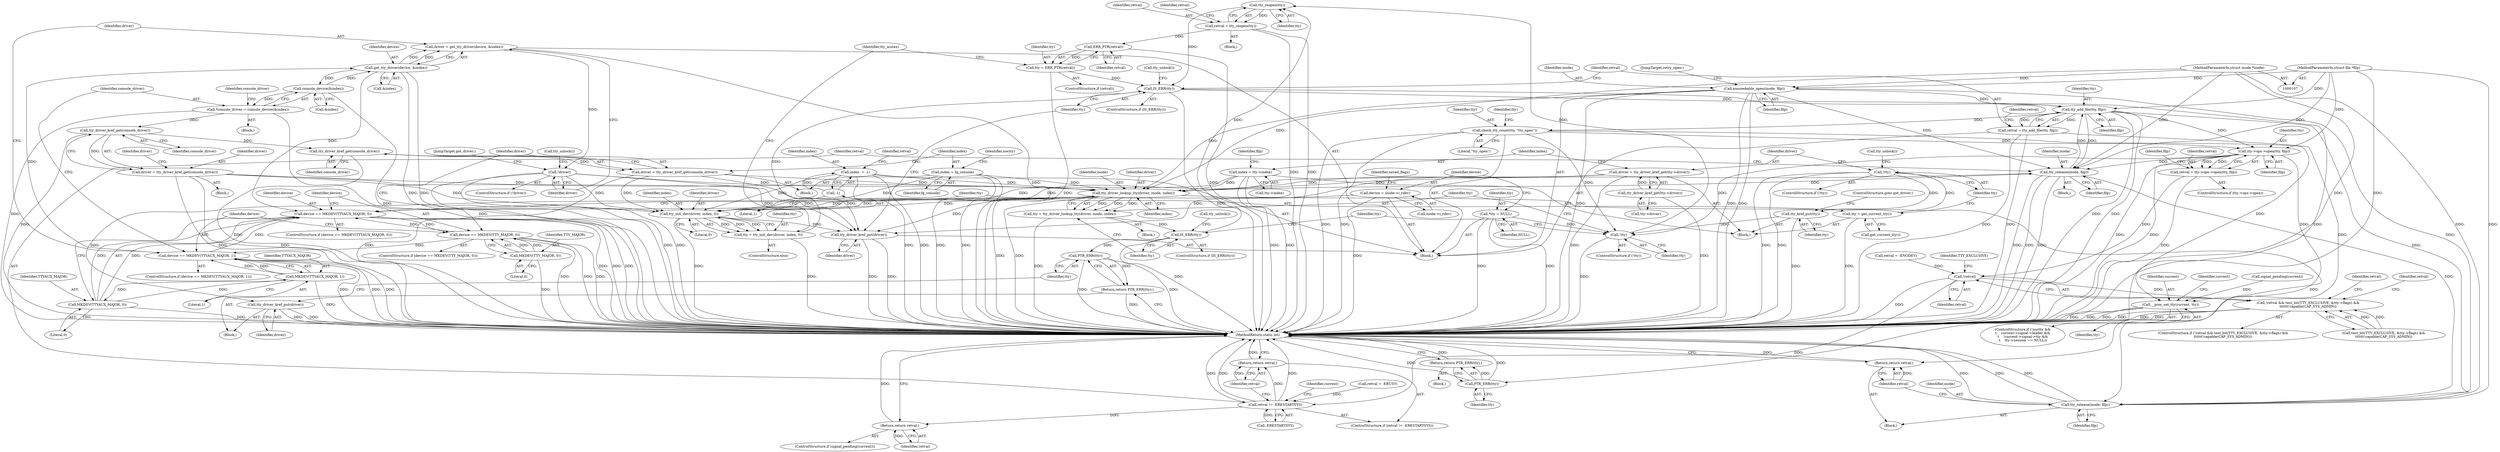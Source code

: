 digraph "0_linux_c290f8358acaeffd8e0c551ddcc24d1206143376@API" {
"1000297" [label="(Call,tty_reopen(tty))"];
"1000280" [label="(Call,IS_ERR(tty))"];
"1000273" [label="(Call,tty = tty_driver_lookup_tty(driver, inode, index))"];
"1000275" [label="(Call,tty_driver_lookup_tty(driver, inode, index))"];
"1000258" [label="(Call,!driver)"];
"1000251" [label="(Call,driver = get_tty_driver(device, &index))"];
"1000253" [label="(Call,get_tty_driver(device, &index))"];
"1000213" [label="(Call,device == MKDEV(TTYAUX_MAJOR, 1))"];
"1000194" [label="(Call,device == MKDEV(TTY_MAJOR, 0))"];
"1000154" [label="(Call,device == MKDEV(TTYAUX_MAJOR, 0))"];
"1000120" [label="(Call,device = inode->i_rdev)"];
"1000156" [label="(Call,MKDEV(TTYAUX_MAJOR, 0))"];
"1000215" [label="(Call,MKDEV(TTYAUX_MAJOR, 1))"];
"1000196" [label="(Call,MKDEV(TTY_MAJOR, 0))"];
"1000222" [label="(Call,console_device(&index))"];
"1000228" [label="(Call,driver = tty_driver_kref_get(console_driver))"];
"1000230" [label="(Call,tty_driver_kref_get(console_driver))"];
"1000220" [label="(Call,*console_driver = console_device(&index))"];
"1000174" [label="(Call,driver = tty_driver_kref_get(tty->driver))"];
"1000176" [label="(Call,tty_driver_kref_get(tty->driver))"];
"1000201" [label="(Call,driver = tty_driver_kref_get(console_driver))"];
"1000203" [label="(Call,tty_driver_kref_get(console_driver))"];
"1000131" [label="(Call,nonseekable_open(inode, filp))"];
"1000108" [label="(MethodParameterIn,struct inode *inode)"];
"1000109" [label="(MethodParameterIn,struct file *filp)"];
"1000404" [label="(Call,tty_release(inode, filp))"];
"1000327" [label="(Call,tty_add_file(tty, filp))"];
"1000318" [label="(Call,IS_ERR(tty))"];
"1000297" [label="(Call,tty_reopen(tty))"];
"1000270" [label="(Call,!tty)"];
"1000369" [label="(Call,tty->ops->open(tty, filp))"];
"1000339" [label="(Call,check_tty_count(tty, \"tty_open\"))"];
"1000190" [label="(Call,tty_kref_put(tty))"];
"1000164" [label="(Call,!tty)"];
"1000160" [label="(Call,tty = get_current_tty())"];
"1000112" [label="(Call,*tty = NULL)"];
"1000306" [label="(Call,tty = tty_init_dev(driver, index, 0))"];
"1000308" [label="(Call,tty_init_dev(driver, index, 0))"];
"1000205" [label="(Call,index = fg_console)"];
"1000180" [label="(Call,index = tty->index)"];
"1000142" [label="(Call,index  = -1)"];
"1000144" [label="(Call,-1)"];
"1000301" [label="(Call,tty = ERR_PTR(retval))"];
"1000303" [label="(Call,ERR_PTR(retval))"];
"1000295" [label="(Call,retval = tty_reopen(tty))"];
"1000323" [label="(Call,PTR_ERR(tty))"];
"1000322" [label="(Return,return PTR_ERR(tty);)"];
"1000325" [label="(Call,retval = tty_add_file(tty, filp))"];
"1000337" [label="(Return,return retval;)"];
"1000334" [label="(Call,tty_release(inode, filp))"];
"1000367" [label="(Call,retval = tty->ops->open(tty, filp))"];
"1000384" [label="(Call,!retval)"];
"1000383" [label="(Call,!retval && test_bit(TTY_EXCLUSIVE, &tty->flags) &&\n\t\t\t\t\t\t!capable(CAP_SYS_ADMIN))"];
"1000408" [label="(Call,retval != -ERESTARTSYS)"];
"1000412" [label="(Return,return retval;)"];
"1000417" [label="(Return,return retval;)"];
"1000290" [label="(Call,PTR_ERR(tty))"];
"1000289" [label="(Return,return PTR_ERR(tty);)"];
"1000287" [label="(Call,tty_driver_kref_put(driver))"];
"1000315" [label="(Call,tty_driver_kref_put(driver))"];
"1000470" [label="(Call,__proc_set_tty(current, tty))"];
"1000122" [label="(Call,inode->i_rdev)"];
"1000109" [label="(MethodParameterIn,struct file *filp)"];
"1000388" [label="(Identifier,TTY_EXCLUSIVE)"];
"1000131" [label="(Call,nonseekable_open(inode, filp))"];
"1000415" [label="(Call,signal_pending(current))"];
"1000174" [label="(Call,driver = tty_driver_kref_get(tty->driver))"];
"1000405" [label="(Identifier,inode)"];
"1000155" [label="(Identifier,device)"];
"1000259" [label="(Identifier,driver)"];
"1000310" [label="(Identifier,index)"];
"1000216" [label="(Identifier,TTYAUX_MAJOR)"];
"1000371" [label="(Identifier,filp)"];
"1000209" [label="(Identifier,noctty)"];
"1000311" [label="(Literal,0)"];
"1000336" [label="(Identifier,filp)"];
"1000296" [label="(Identifier,retval)"];
"1000385" [label="(Identifier,retval)"];
"1000386" [label="(Call,test_bit(TTY_EXCLUSIVE, &tty->flags) &&\n\t\t\t\t\t\t!capable(CAP_SYS_ADMIN))"];
"1000331" [label="(Identifier,retval)"];
"1000401" [label="(Identifier,retval)"];
"1000133" [label="(Identifier,filp)"];
"1000213" [label="(Call,device == MKDEV(TTYAUX_MAJOR, 1))"];
"1000196" [label="(Call,MKDEV(TTY_MAJOR, 0))"];
"1000367" [label="(Call,retval = tty->ops->open(tty, filp))"];
"1000199" [label="(Block,)"];
"1000370" [label="(Identifier,tty)"];
"1000321" [label="(Call,tty_unlock())"];
"1000226" [label="(Identifier,console_driver)"];
"1000305" [label="(ControlStructure,else)"];
"1000279" [label="(ControlStructure,if (IS_ERR(tty)))"];
"1000406" [label="(Identifier,filp)"];
"1000317" [label="(ControlStructure,if (IS_ERR(tty)))"];
"1000197" [label="(Identifier,TTY_MAJOR)"];
"1000278" [label="(Identifier,index)"];
"1000291" [label="(Identifier,tty)"];
"1000193" [label="(ControlStructure,if (device == MKDEV(TTY_MAJOR, 0)))"];
"1000227" [label="(Block,)"];
"1000143" [label="(Identifier,index)"];
"1000322" [label="(Return,return PTR_ERR(tty);)"];
"1000158" [label="(Literal,0)"];
"1000404" [label="(Call,tty_release(inode, filp))"];
"1000220" [label="(Call,*console_driver = console_device(&index))"];
"1000255" [label="(Call,&index)"];
"1000273" [label="(Call,tty = tty_driver_lookup_tty(driver, inode, index))"];
"1000270" [label="(Call,!tty)"];
"1000218" [label="(Block,)"];
"1000383" [label="(Call,!retval && test_bit(TTY_EXCLUSIVE, &tty->flags) &&\n\t\t\t\t\t\t!capable(CAP_SYS_ADMIN))"];
"1000408" [label="(Call,retval != -ERESTARTSYS)"];
"1000414" [label="(ControlStructure,if (signal_pending(current)))"];
"1000323" [label="(Call,PTR_ERR(tty))"];
"1000486" [label="(MethodReturn,static int)"];
"1000206" [label="(Identifier,index)"];
"1000301" [label="(Call,tty = ERR_PTR(retval))"];
"1000190" [label="(Call,tty_kref_put(tty))"];
"1000409" [label="(Identifier,retval)"];
"1000298" [label="(Identifier,tty)"];
"1000160" [label="(Call,tty = get_current_tty())"];
"1000120" [label="(Call,device = inode->i_rdev)"];
"1000191" [label="(Identifier,tty)"];
"1000274" [label="(Identifier,tty)"];
"1000288" [label="(Identifier,driver)"];
"1000297" [label="(Call,tty_reopen(tty))"];
"1000334" [label="(Call,tty_release(inode, filp))"];
"1000397" [label="(Identifier,retval)"];
"1000198" [label="(Literal,0)"];
"1000167" [label="(Call,tty_unlock())"];
"1000203" [label="(Call,tty_driver_kref_get(console_driver))"];
"1000373" [label="(Call,retval = -ENODEV)"];
"1000314" [label="(Identifier,tty_mutex)"];
"1000181" [label="(Identifier,index)"];
"1000471" [label="(Identifier,current)"];
"1000110" [label="(Block,)"];
"1000407" [label="(ControlStructure,if (retval != -ERESTARTSYS))"];
"1000337" [label="(Return,return retval;)"];
"1000382" [label="(ControlStructure,if (!retval && test_bit(TTY_EXCLUSIVE, &tty->flags) &&\n\t\t\t\t\t\t!capable(CAP_SYS_ADMIN)))"];
"1000282" [label="(Block,)"];
"1000347" [label="(Identifier,tty)"];
"1000339" [label="(Call,check_tty_count(tty, \"tty_open\"))"];
"1000177" [label="(Call,tty->driver)"];
"1000180" [label="(Call,index = tty->index)"];
"1000142" [label="(Call,index  = -1)"];
"1000253" [label="(Call,get_tty_driver(device, &index))"];
"1000153" [label="(ControlStructure,if (device == MKDEV(TTYAUX_MAJOR, 0)))"];
"1000304" [label="(Identifier,retval)"];
"1000212" [label="(ControlStructure,if (device == MKDEV(TTYAUX_MAJOR, 1)))"];
"1000127" [label="(Identifier,saved_flags)"];
"1000413" [label="(Identifier,retval)"];
"1000299" [label="(ControlStructure,if (retval))"];
"1000335" [label="(Identifier,inode)"];
"1000402" [label="(Block,)"];
"1000368" [label="(Identifier,retval)"];
"1000308" [label="(Call,tty_init_dev(driver, index, 0))"];
"1000113" [label="(Identifier,tty)"];
"1000230" [label="(Call,tty_driver_kref_get(console_driver))"];
"1000163" [label="(ControlStructure,if (!tty))"];
"1000327" [label="(Call,tty_add_file(tty, filp))"];
"1000257" [label="(ControlStructure,if (!driver))"];
"1000187" [label="(Identifier,filp)"];
"1000215" [label="(Call,MKDEV(TTYAUX_MAJOR, 1))"];
"1000147" [label="(Identifier,retval)"];
"1000114" [label="(Identifier,NULL)"];
"1000251" [label="(Call,driver = get_tty_driver(device, &index))"];
"1000318" [label="(Call,IS_ERR(tty))"];
"1000229" [label="(Identifier,driver)"];
"1000340" [label="(Identifier,tty)"];
"1000332" [label="(Block,)"];
"1000307" [label="(Identifier,tty)"];
"1000223" [label="(Call,&index)"];
"1000272" [label="(Block,)"];
"1000132" [label="(Identifier,inode)"];
"1000448" [label="(ControlStructure,if (!noctty &&\n\t    current->signal->leader &&\n\t    !current->signal->tty &&\n\t    tty->session == NULL))"];
"1000205" [label="(Call,index = fg_console)"];
"1000112" [label="(Call,*tty = NULL)"];
"1000214" [label="(Identifier,device)"];
"1000287" [label="(Call,tty_driver_kref_put(driver))"];
"1000329" [label="(Identifier,filp)"];
"1000276" [label="(Identifier,driver)"];
"1000161" [label="(Identifier,tty)"];
"1000182" [label="(Call,tty->index)"];
"1000303" [label="(Call,ERR_PTR(retval))"];
"1000195" [label="(Identifier,device)"];
"1000320" [label="(Block,)"];
"1000396" [label="(Call,retval = -EBUSY)"];
"1000254" [label="(Identifier,device)"];
"1000325" [label="(Call,retval = tty_add_file(tty, filp))"];
"1000315" [label="(Call,tty_driver_kref_put(driver))"];
"1000271" [label="(Identifier,tty)"];
"1000293" [label="(Identifier,tty)"];
"1000281" [label="(Identifier,tty)"];
"1000165" [label="(Identifier,tty)"];
"1000316" [label="(Identifier,driver)"];
"1000361" [label="(ControlStructure,if (tty->ops->open))"];
"1000233" [label="(Identifier,driver)"];
"1000477" [label="(Identifier,current)"];
"1000156" [label="(Call,MKDEV(TTYAUX_MAJOR, 0))"];
"1000302" [label="(Identifier,tty)"];
"1000283" [label="(Call,tty_unlock())"];
"1000134" [label="(JumpTarget,retry_open:)"];
"1000280" [label="(Call,IS_ERR(tty))"];
"1000221" [label="(Identifier,console_driver)"];
"1000412" [label="(Return,return retval;)"];
"1000202" [label="(Identifier,driver)"];
"1000217" [label="(Literal,1)"];
"1000418" [label="(Identifier,retval)"];
"1000162" [label="(Call,get_current_tty())"];
"1000417" [label="(Return,return retval;)"];
"1000300" [label="(Identifier,retval)"];
"1000207" [label="(Identifier,fg_console)"];
"1000269" [label="(ControlStructure,if (!tty))"];
"1000275" [label="(Call,tty_driver_lookup_tty(driver, inode, index))"];
"1000379" [label="(Identifier,filp)"];
"1000194" [label="(Call,device == MKDEV(TTY_MAJOR, 0))"];
"1000294" [label="(Block,)"];
"1000326" [label="(Identifier,retval)"];
"1000472" [label="(Identifier,tty)"];
"1000289" [label="(Return,return PTR_ERR(tty);)"];
"1000261" [label="(Call,tty_unlock())"];
"1000231" [label="(Identifier,console_driver)"];
"1000309" [label="(Identifier,driver)"];
"1000175" [label="(Identifier,driver)"];
"1000228" [label="(Call,driver = tty_driver_kref_get(console_driver))"];
"1000204" [label="(Identifier,console_driver)"];
"1000384" [label="(Call,!retval)"];
"1000144" [label="(Call,-1)"];
"1000290" [label="(Call,PTR_ERR(tty))"];
"1000192" [label="(ControlStructure,goto got_driver;)"];
"1000201" [label="(Call,driver = tty_driver_kref_get(console_driver))"];
"1000176" [label="(Call,tty_driver_kref_get(tty->driver))"];
"1000328" [label="(Identifier,tty)"];
"1000338" [label="(Identifier,retval)"];
"1000319" [label="(Identifier,tty)"];
"1000470" [label="(Call,__proc_set_tty(current, tty))"];
"1000410" [label="(Call,-ERESTARTSYS)"];
"1000222" [label="(Call,console_device(&index))"];
"1000341" [label="(Literal,\"tty_open\")"];
"1000252" [label="(Identifier,driver)"];
"1000157" [label="(Identifier,TTYAUX_MAJOR)"];
"1000295" [label="(Call,retval = tty_reopen(tty))"];
"1000121" [label="(Identifier,device)"];
"1000159" [label="(Block,)"];
"1000154" [label="(Call,device == MKDEV(TTYAUX_MAJOR, 0))"];
"1000277" [label="(Identifier,inode)"];
"1000416" [label="(Identifier,current)"];
"1000268" [label="(JumpTarget,got_driver:)"];
"1000324" [label="(Identifier,tty)"];
"1000306" [label="(Call,tty = tty_init_dev(driver, index, 0))"];
"1000369" [label="(Call,tty->ops->open(tty, filp))"];
"1000164" [label="(Call,!tty)"];
"1000258" [label="(Call,!driver)"];
"1000145" [label="(Literal,1)"];
"1000108" [label="(MethodParameterIn,struct inode *inode)"];
"1000297" -> "1000295"  [label="AST: "];
"1000297" -> "1000298"  [label="CFG: "];
"1000298" -> "1000297"  [label="AST: "];
"1000295" -> "1000297"  [label="CFG: "];
"1000297" -> "1000295"  [label="DDG: "];
"1000280" -> "1000297"  [label="DDG: "];
"1000270" -> "1000297"  [label="DDG: "];
"1000297" -> "1000318"  [label="DDG: "];
"1000280" -> "1000279"  [label="AST: "];
"1000280" -> "1000281"  [label="CFG: "];
"1000281" -> "1000280"  [label="AST: "];
"1000283" -> "1000280"  [label="CFG: "];
"1000293" -> "1000280"  [label="CFG: "];
"1000280" -> "1000486"  [label="DDG: "];
"1000273" -> "1000280"  [label="DDG: "];
"1000280" -> "1000290"  [label="DDG: "];
"1000273" -> "1000272"  [label="AST: "];
"1000273" -> "1000275"  [label="CFG: "];
"1000274" -> "1000273"  [label="AST: "];
"1000275" -> "1000273"  [label="AST: "];
"1000281" -> "1000273"  [label="CFG: "];
"1000273" -> "1000486"  [label="DDG: "];
"1000275" -> "1000273"  [label="DDG: "];
"1000275" -> "1000273"  [label="DDG: "];
"1000275" -> "1000273"  [label="DDG: "];
"1000275" -> "1000278"  [label="CFG: "];
"1000276" -> "1000275"  [label="AST: "];
"1000277" -> "1000275"  [label="AST: "];
"1000278" -> "1000275"  [label="AST: "];
"1000275" -> "1000486"  [label="DDG: "];
"1000275" -> "1000486"  [label="DDG: "];
"1000258" -> "1000275"  [label="DDG: "];
"1000228" -> "1000275"  [label="DDG: "];
"1000174" -> "1000275"  [label="DDG: "];
"1000201" -> "1000275"  [label="DDG: "];
"1000131" -> "1000275"  [label="DDG: "];
"1000404" -> "1000275"  [label="DDG: "];
"1000108" -> "1000275"  [label="DDG: "];
"1000205" -> "1000275"  [label="DDG: "];
"1000180" -> "1000275"  [label="DDG: "];
"1000142" -> "1000275"  [label="DDG: "];
"1000275" -> "1000287"  [label="DDG: "];
"1000275" -> "1000308"  [label="DDG: "];
"1000275" -> "1000308"  [label="DDG: "];
"1000275" -> "1000315"  [label="DDG: "];
"1000275" -> "1000334"  [label="DDG: "];
"1000275" -> "1000404"  [label="DDG: "];
"1000258" -> "1000257"  [label="AST: "];
"1000258" -> "1000259"  [label="CFG: "];
"1000259" -> "1000258"  [label="AST: "];
"1000261" -> "1000258"  [label="CFG: "];
"1000268" -> "1000258"  [label="CFG: "];
"1000258" -> "1000486"  [label="DDG: "];
"1000258" -> "1000486"  [label="DDG: "];
"1000251" -> "1000258"  [label="DDG: "];
"1000258" -> "1000308"  [label="DDG: "];
"1000258" -> "1000315"  [label="DDG: "];
"1000251" -> "1000110"  [label="AST: "];
"1000251" -> "1000253"  [label="CFG: "];
"1000252" -> "1000251"  [label="AST: "];
"1000253" -> "1000251"  [label="AST: "];
"1000259" -> "1000251"  [label="CFG: "];
"1000251" -> "1000486"  [label="DDG: "];
"1000253" -> "1000251"  [label="DDG: "];
"1000253" -> "1000251"  [label="DDG: "];
"1000253" -> "1000255"  [label="CFG: "];
"1000254" -> "1000253"  [label="AST: "];
"1000255" -> "1000253"  [label="AST: "];
"1000253" -> "1000486"  [label="DDG: "];
"1000253" -> "1000486"  [label="DDG: "];
"1000253" -> "1000154"  [label="DDG: "];
"1000253" -> "1000222"  [label="DDG: "];
"1000213" -> "1000253"  [label="DDG: "];
"1000222" -> "1000253"  [label="DDG: "];
"1000213" -> "1000212"  [label="AST: "];
"1000213" -> "1000215"  [label="CFG: "];
"1000214" -> "1000213"  [label="AST: "];
"1000215" -> "1000213"  [label="AST: "];
"1000221" -> "1000213"  [label="CFG: "];
"1000252" -> "1000213"  [label="CFG: "];
"1000213" -> "1000486"  [label="DDG: "];
"1000213" -> "1000486"  [label="DDG: "];
"1000213" -> "1000486"  [label="DDG: "];
"1000213" -> "1000154"  [label="DDG: "];
"1000194" -> "1000213"  [label="DDG: "];
"1000215" -> "1000213"  [label="DDG: "];
"1000215" -> "1000213"  [label="DDG: "];
"1000194" -> "1000193"  [label="AST: "];
"1000194" -> "1000196"  [label="CFG: "];
"1000195" -> "1000194"  [label="AST: "];
"1000196" -> "1000194"  [label="AST: "];
"1000202" -> "1000194"  [label="CFG: "];
"1000214" -> "1000194"  [label="CFG: "];
"1000194" -> "1000486"  [label="DDG: "];
"1000194" -> "1000486"  [label="DDG: "];
"1000194" -> "1000486"  [label="DDG: "];
"1000194" -> "1000154"  [label="DDG: "];
"1000154" -> "1000194"  [label="DDG: "];
"1000196" -> "1000194"  [label="DDG: "];
"1000196" -> "1000194"  [label="DDG: "];
"1000154" -> "1000153"  [label="AST: "];
"1000154" -> "1000156"  [label="CFG: "];
"1000155" -> "1000154"  [label="AST: "];
"1000156" -> "1000154"  [label="AST: "];
"1000161" -> "1000154"  [label="CFG: "];
"1000195" -> "1000154"  [label="CFG: "];
"1000154" -> "1000486"  [label="DDG: "];
"1000154" -> "1000486"  [label="DDG: "];
"1000154" -> "1000486"  [label="DDG: "];
"1000120" -> "1000154"  [label="DDG: "];
"1000156" -> "1000154"  [label="DDG: "];
"1000156" -> "1000154"  [label="DDG: "];
"1000120" -> "1000110"  [label="AST: "];
"1000120" -> "1000122"  [label="CFG: "];
"1000121" -> "1000120"  [label="AST: "];
"1000122" -> "1000120"  [label="AST: "];
"1000127" -> "1000120"  [label="CFG: "];
"1000120" -> "1000486"  [label="DDG: "];
"1000156" -> "1000158"  [label="CFG: "];
"1000157" -> "1000156"  [label="AST: "];
"1000158" -> "1000156"  [label="AST: "];
"1000156" -> "1000486"  [label="DDG: "];
"1000215" -> "1000156"  [label="DDG: "];
"1000156" -> "1000215"  [label="DDG: "];
"1000215" -> "1000217"  [label="CFG: "];
"1000216" -> "1000215"  [label="AST: "];
"1000217" -> "1000215"  [label="AST: "];
"1000215" -> "1000486"  [label="DDG: "];
"1000196" -> "1000198"  [label="CFG: "];
"1000197" -> "1000196"  [label="AST: "];
"1000198" -> "1000196"  [label="AST: "];
"1000196" -> "1000486"  [label="DDG: "];
"1000222" -> "1000220"  [label="AST: "];
"1000222" -> "1000223"  [label="CFG: "];
"1000223" -> "1000222"  [label="AST: "];
"1000220" -> "1000222"  [label="CFG: "];
"1000222" -> "1000486"  [label="DDG: "];
"1000222" -> "1000220"  [label="DDG: "];
"1000228" -> "1000227"  [label="AST: "];
"1000228" -> "1000230"  [label="CFG: "];
"1000229" -> "1000228"  [label="AST: "];
"1000230" -> "1000228"  [label="AST: "];
"1000233" -> "1000228"  [label="CFG: "];
"1000228" -> "1000486"  [label="DDG: "];
"1000228" -> "1000486"  [label="DDG: "];
"1000230" -> "1000228"  [label="DDG: "];
"1000228" -> "1000308"  [label="DDG: "];
"1000228" -> "1000315"  [label="DDG: "];
"1000230" -> "1000231"  [label="CFG: "];
"1000231" -> "1000230"  [label="AST: "];
"1000230" -> "1000486"  [label="DDG: "];
"1000230" -> "1000203"  [label="DDG: "];
"1000220" -> "1000230"  [label="DDG: "];
"1000220" -> "1000218"  [label="AST: "];
"1000221" -> "1000220"  [label="AST: "];
"1000226" -> "1000220"  [label="CFG: "];
"1000220" -> "1000486"  [label="DDG: "];
"1000220" -> "1000486"  [label="DDG: "];
"1000174" -> "1000159"  [label="AST: "];
"1000174" -> "1000176"  [label="CFG: "];
"1000175" -> "1000174"  [label="AST: "];
"1000176" -> "1000174"  [label="AST: "];
"1000181" -> "1000174"  [label="CFG: "];
"1000174" -> "1000486"  [label="DDG: "];
"1000176" -> "1000174"  [label="DDG: "];
"1000174" -> "1000308"  [label="DDG: "];
"1000174" -> "1000315"  [label="DDG: "];
"1000176" -> "1000177"  [label="CFG: "];
"1000177" -> "1000176"  [label="AST: "];
"1000176" -> "1000486"  [label="DDG: "];
"1000201" -> "1000199"  [label="AST: "];
"1000201" -> "1000203"  [label="CFG: "];
"1000202" -> "1000201"  [label="AST: "];
"1000203" -> "1000201"  [label="AST: "];
"1000206" -> "1000201"  [label="CFG: "];
"1000201" -> "1000486"  [label="DDG: "];
"1000203" -> "1000201"  [label="DDG: "];
"1000201" -> "1000308"  [label="DDG: "];
"1000201" -> "1000315"  [label="DDG: "];
"1000203" -> "1000204"  [label="CFG: "];
"1000204" -> "1000203"  [label="AST: "];
"1000203" -> "1000486"  [label="DDG: "];
"1000131" -> "1000110"  [label="AST: "];
"1000131" -> "1000133"  [label="CFG: "];
"1000132" -> "1000131"  [label="AST: "];
"1000133" -> "1000131"  [label="AST: "];
"1000134" -> "1000131"  [label="CFG: "];
"1000131" -> "1000486"  [label="DDG: "];
"1000131" -> "1000486"  [label="DDG: "];
"1000131" -> "1000486"  [label="DDG: "];
"1000108" -> "1000131"  [label="DDG: "];
"1000109" -> "1000131"  [label="DDG: "];
"1000131" -> "1000327"  [label="DDG: "];
"1000131" -> "1000334"  [label="DDG: "];
"1000131" -> "1000404"  [label="DDG: "];
"1000108" -> "1000107"  [label="AST: "];
"1000108" -> "1000486"  [label="DDG: "];
"1000108" -> "1000334"  [label="DDG: "];
"1000108" -> "1000404"  [label="DDG: "];
"1000109" -> "1000107"  [label="AST: "];
"1000109" -> "1000486"  [label="DDG: "];
"1000109" -> "1000327"  [label="DDG: "];
"1000109" -> "1000334"  [label="DDG: "];
"1000109" -> "1000369"  [label="DDG: "];
"1000109" -> "1000404"  [label="DDG: "];
"1000404" -> "1000402"  [label="AST: "];
"1000404" -> "1000406"  [label="CFG: "];
"1000405" -> "1000404"  [label="AST: "];
"1000406" -> "1000404"  [label="AST: "];
"1000409" -> "1000404"  [label="CFG: "];
"1000404" -> "1000486"  [label="DDG: "];
"1000404" -> "1000486"  [label="DDG: "];
"1000404" -> "1000486"  [label="DDG: "];
"1000404" -> "1000327"  [label="DDG: "];
"1000404" -> "1000334"  [label="DDG: "];
"1000327" -> "1000404"  [label="DDG: "];
"1000369" -> "1000404"  [label="DDG: "];
"1000327" -> "1000325"  [label="AST: "];
"1000327" -> "1000329"  [label="CFG: "];
"1000328" -> "1000327"  [label="AST: "];
"1000329" -> "1000327"  [label="AST: "];
"1000325" -> "1000327"  [label="CFG: "];
"1000327" -> "1000486"  [label="DDG: "];
"1000327" -> "1000486"  [label="DDG: "];
"1000327" -> "1000325"  [label="DDG: "];
"1000327" -> "1000325"  [label="DDG: "];
"1000318" -> "1000327"  [label="DDG: "];
"1000327" -> "1000334"  [label="DDG: "];
"1000327" -> "1000339"  [label="DDG: "];
"1000327" -> "1000369"  [label="DDG: "];
"1000318" -> "1000317"  [label="AST: "];
"1000318" -> "1000319"  [label="CFG: "];
"1000319" -> "1000318"  [label="AST: "];
"1000321" -> "1000318"  [label="CFG: "];
"1000326" -> "1000318"  [label="CFG: "];
"1000318" -> "1000486"  [label="DDG: "];
"1000306" -> "1000318"  [label="DDG: "];
"1000301" -> "1000318"  [label="DDG: "];
"1000318" -> "1000323"  [label="DDG: "];
"1000270" -> "1000269"  [label="AST: "];
"1000270" -> "1000271"  [label="CFG: "];
"1000271" -> "1000270"  [label="AST: "];
"1000274" -> "1000270"  [label="CFG: "];
"1000293" -> "1000270"  [label="CFG: "];
"1000270" -> "1000486"  [label="DDG: "];
"1000369" -> "1000270"  [label="DDG: "];
"1000190" -> "1000270"  [label="DDG: "];
"1000339" -> "1000270"  [label="DDG: "];
"1000112" -> "1000270"  [label="DDG: "];
"1000369" -> "1000367"  [label="AST: "];
"1000369" -> "1000371"  [label="CFG: "];
"1000370" -> "1000369"  [label="AST: "];
"1000371" -> "1000369"  [label="AST: "];
"1000367" -> "1000369"  [label="CFG: "];
"1000369" -> "1000486"  [label="DDG: "];
"1000369" -> "1000486"  [label="DDG: "];
"1000369" -> "1000367"  [label="DDG: "];
"1000369" -> "1000367"  [label="DDG: "];
"1000339" -> "1000369"  [label="DDG: "];
"1000369" -> "1000470"  [label="DDG: "];
"1000339" -> "1000110"  [label="AST: "];
"1000339" -> "1000341"  [label="CFG: "];
"1000340" -> "1000339"  [label="AST: "];
"1000341" -> "1000339"  [label="AST: "];
"1000347" -> "1000339"  [label="CFG: "];
"1000339" -> "1000486"  [label="DDG: "];
"1000339" -> "1000486"  [label="DDG: "];
"1000339" -> "1000470"  [label="DDG: "];
"1000190" -> "1000159"  [label="AST: "];
"1000190" -> "1000191"  [label="CFG: "];
"1000191" -> "1000190"  [label="AST: "];
"1000192" -> "1000190"  [label="CFG: "];
"1000190" -> "1000486"  [label="DDG: "];
"1000164" -> "1000190"  [label="DDG: "];
"1000164" -> "1000163"  [label="AST: "];
"1000164" -> "1000165"  [label="CFG: "];
"1000165" -> "1000164"  [label="AST: "];
"1000167" -> "1000164"  [label="CFG: "];
"1000175" -> "1000164"  [label="CFG: "];
"1000164" -> "1000486"  [label="DDG: "];
"1000164" -> "1000486"  [label="DDG: "];
"1000160" -> "1000164"  [label="DDG: "];
"1000160" -> "1000159"  [label="AST: "];
"1000160" -> "1000162"  [label="CFG: "];
"1000161" -> "1000160"  [label="AST: "];
"1000162" -> "1000160"  [label="AST: "];
"1000165" -> "1000160"  [label="CFG: "];
"1000160" -> "1000486"  [label="DDG: "];
"1000112" -> "1000110"  [label="AST: "];
"1000112" -> "1000114"  [label="CFG: "];
"1000113" -> "1000112"  [label="AST: "];
"1000114" -> "1000112"  [label="AST: "];
"1000121" -> "1000112"  [label="CFG: "];
"1000112" -> "1000486"  [label="DDG: "];
"1000112" -> "1000486"  [label="DDG: "];
"1000306" -> "1000305"  [label="AST: "];
"1000306" -> "1000308"  [label="CFG: "];
"1000307" -> "1000306"  [label="AST: "];
"1000308" -> "1000306"  [label="AST: "];
"1000314" -> "1000306"  [label="CFG: "];
"1000306" -> "1000486"  [label="DDG: "];
"1000308" -> "1000306"  [label="DDG: "];
"1000308" -> "1000306"  [label="DDG: "];
"1000308" -> "1000306"  [label="DDG: "];
"1000308" -> "1000311"  [label="CFG: "];
"1000309" -> "1000308"  [label="AST: "];
"1000310" -> "1000308"  [label="AST: "];
"1000311" -> "1000308"  [label="AST: "];
"1000308" -> "1000486"  [label="DDG: "];
"1000205" -> "1000308"  [label="DDG: "];
"1000180" -> "1000308"  [label="DDG: "];
"1000142" -> "1000308"  [label="DDG: "];
"1000308" -> "1000315"  [label="DDG: "];
"1000205" -> "1000199"  [label="AST: "];
"1000205" -> "1000207"  [label="CFG: "];
"1000206" -> "1000205"  [label="AST: "];
"1000207" -> "1000205"  [label="AST: "];
"1000209" -> "1000205"  [label="CFG: "];
"1000205" -> "1000486"  [label="DDG: "];
"1000205" -> "1000486"  [label="DDG: "];
"1000180" -> "1000159"  [label="AST: "];
"1000180" -> "1000182"  [label="CFG: "];
"1000181" -> "1000180"  [label="AST: "];
"1000182" -> "1000180"  [label="AST: "];
"1000187" -> "1000180"  [label="CFG: "];
"1000180" -> "1000486"  [label="DDG: "];
"1000180" -> "1000486"  [label="DDG: "];
"1000142" -> "1000110"  [label="AST: "];
"1000142" -> "1000144"  [label="CFG: "];
"1000143" -> "1000142"  [label="AST: "];
"1000144" -> "1000142"  [label="AST: "];
"1000147" -> "1000142"  [label="CFG: "];
"1000142" -> "1000486"  [label="DDG: "];
"1000142" -> "1000486"  [label="DDG: "];
"1000144" -> "1000142"  [label="DDG: "];
"1000144" -> "1000145"  [label="CFG: "];
"1000145" -> "1000144"  [label="AST: "];
"1000301" -> "1000299"  [label="AST: "];
"1000301" -> "1000303"  [label="CFG: "];
"1000302" -> "1000301"  [label="AST: "];
"1000303" -> "1000301"  [label="AST: "];
"1000314" -> "1000301"  [label="CFG: "];
"1000301" -> "1000486"  [label="DDG: "];
"1000303" -> "1000301"  [label="DDG: "];
"1000303" -> "1000304"  [label="CFG: "];
"1000304" -> "1000303"  [label="AST: "];
"1000303" -> "1000486"  [label="DDG: "];
"1000295" -> "1000303"  [label="DDG: "];
"1000295" -> "1000294"  [label="AST: "];
"1000296" -> "1000295"  [label="AST: "];
"1000300" -> "1000295"  [label="CFG: "];
"1000295" -> "1000486"  [label="DDG: "];
"1000295" -> "1000486"  [label="DDG: "];
"1000323" -> "1000322"  [label="AST: "];
"1000323" -> "1000324"  [label="CFG: "];
"1000324" -> "1000323"  [label="AST: "];
"1000322" -> "1000323"  [label="CFG: "];
"1000323" -> "1000486"  [label="DDG: "];
"1000323" -> "1000486"  [label="DDG: "];
"1000323" -> "1000322"  [label="DDG: "];
"1000322" -> "1000320"  [label="AST: "];
"1000486" -> "1000322"  [label="CFG: "];
"1000322" -> "1000486"  [label="DDG: "];
"1000325" -> "1000110"  [label="AST: "];
"1000326" -> "1000325"  [label="AST: "];
"1000331" -> "1000325"  [label="CFG: "];
"1000325" -> "1000486"  [label="DDG: "];
"1000325" -> "1000486"  [label="DDG: "];
"1000325" -> "1000337"  [label="DDG: "];
"1000337" -> "1000332"  [label="AST: "];
"1000337" -> "1000338"  [label="CFG: "];
"1000338" -> "1000337"  [label="AST: "];
"1000486" -> "1000337"  [label="CFG: "];
"1000337" -> "1000486"  [label="DDG: "];
"1000338" -> "1000337"  [label="DDG: "];
"1000334" -> "1000332"  [label="AST: "];
"1000334" -> "1000336"  [label="CFG: "];
"1000335" -> "1000334"  [label="AST: "];
"1000336" -> "1000334"  [label="AST: "];
"1000338" -> "1000334"  [label="CFG: "];
"1000334" -> "1000486"  [label="DDG: "];
"1000334" -> "1000486"  [label="DDG: "];
"1000334" -> "1000486"  [label="DDG: "];
"1000367" -> "1000361"  [label="AST: "];
"1000368" -> "1000367"  [label="AST: "];
"1000379" -> "1000367"  [label="CFG: "];
"1000367" -> "1000486"  [label="DDG: "];
"1000367" -> "1000384"  [label="DDG: "];
"1000384" -> "1000383"  [label="AST: "];
"1000384" -> "1000385"  [label="CFG: "];
"1000385" -> "1000384"  [label="AST: "];
"1000388" -> "1000384"  [label="CFG: "];
"1000383" -> "1000384"  [label="CFG: "];
"1000384" -> "1000486"  [label="DDG: "];
"1000384" -> "1000383"  [label="DDG: "];
"1000373" -> "1000384"  [label="DDG: "];
"1000384" -> "1000408"  [label="DDG: "];
"1000383" -> "1000382"  [label="AST: "];
"1000383" -> "1000386"  [label="CFG: "];
"1000386" -> "1000383"  [label="AST: "];
"1000397" -> "1000383"  [label="CFG: "];
"1000401" -> "1000383"  [label="CFG: "];
"1000383" -> "1000486"  [label="DDG: "];
"1000383" -> "1000486"  [label="DDG: "];
"1000383" -> "1000486"  [label="DDG: "];
"1000386" -> "1000383"  [label="DDG: "];
"1000386" -> "1000383"  [label="DDG: "];
"1000408" -> "1000407"  [label="AST: "];
"1000408" -> "1000410"  [label="CFG: "];
"1000409" -> "1000408"  [label="AST: "];
"1000410" -> "1000408"  [label="AST: "];
"1000413" -> "1000408"  [label="CFG: "];
"1000416" -> "1000408"  [label="CFG: "];
"1000408" -> "1000486"  [label="DDG: "];
"1000408" -> "1000486"  [label="DDG: "];
"1000408" -> "1000486"  [label="DDG: "];
"1000396" -> "1000408"  [label="DDG: "];
"1000410" -> "1000408"  [label="DDG: "];
"1000408" -> "1000412"  [label="DDG: "];
"1000408" -> "1000417"  [label="DDG: "];
"1000412" -> "1000407"  [label="AST: "];
"1000412" -> "1000413"  [label="CFG: "];
"1000413" -> "1000412"  [label="AST: "];
"1000486" -> "1000412"  [label="CFG: "];
"1000412" -> "1000486"  [label="DDG: "];
"1000413" -> "1000412"  [label="DDG: "];
"1000417" -> "1000414"  [label="AST: "];
"1000417" -> "1000418"  [label="CFG: "];
"1000418" -> "1000417"  [label="AST: "];
"1000486" -> "1000417"  [label="CFG: "];
"1000417" -> "1000486"  [label="DDG: "];
"1000418" -> "1000417"  [label="DDG: "];
"1000290" -> "1000289"  [label="AST: "];
"1000290" -> "1000291"  [label="CFG: "];
"1000291" -> "1000290"  [label="AST: "];
"1000289" -> "1000290"  [label="CFG: "];
"1000290" -> "1000486"  [label="DDG: "];
"1000290" -> "1000486"  [label="DDG: "];
"1000290" -> "1000289"  [label="DDG: "];
"1000289" -> "1000282"  [label="AST: "];
"1000486" -> "1000289"  [label="CFG: "];
"1000289" -> "1000486"  [label="DDG: "];
"1000287" -> "1000282"  [label="AST: "];
"1000287" -> "1000288"  [label="CFG: "];
"1000288" -> "1000287"  [label="AST: "];
"1000291" -> "1000287"  [label="CFG: "];
"1000287" -> "1000486"  [label="DDG: "];
"1000287" -> "1000486"  [label="DDG: "];
"1000315" -> "1000110"  [label="AST: "];
"1000315" -> "1000316"  [label="CFG: "];
"1000316" -> "1000315"  [label="AST: "];
"1000319" -> "1000315"  [label="CFG: "];
"1000315" -> "1000486"  [label="DDG: "];
"1000315" -> "1000486"  [label="DDG: "];
"1000470" -> "1000448"  [label="AST: "];
"1000470" -> "1000472"  [label="CFG: "];
"1000471" -> "1000470"  [label="AST: "];
"1000472" -> "1000470"  [label="AST: "];
"1000477" -> "1000470"  [label="CFG: "];
"1000470" -> "1000486"  [label="DDG: "];
"1000470" -> "1000486"  [label="DDG: "];
"1000470" -> "1000486"  [label="DDG: "];
"1000415" -> "1000470"  [label="DDG: "];
}
